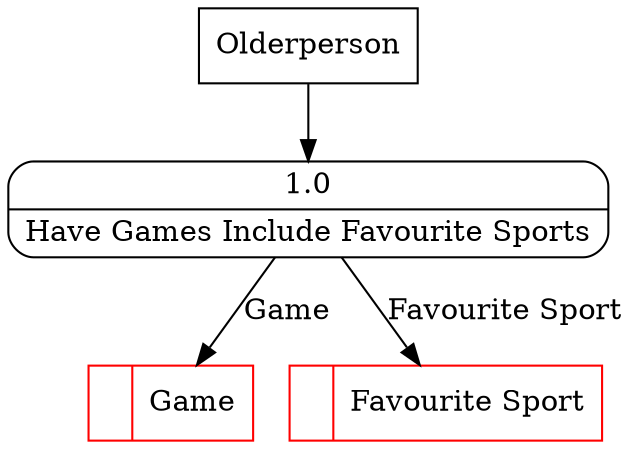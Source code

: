 digraph dfd2{ 
node[shape=record]
200 [label="<f0>  |<f1> Game " color=red];
201 [label="<f0>  |<f1> Favourite Sport " color=red];
202 [label="Olderperson" shape=box];
203 [label="{<f0> 1.0|<f1> Have Games Include Favourite Sports }" shape=Mrecord];
202 -> 203
203 -> 200 [label="Game"]
203 -> 201 [label="Favourite Sport"]
}